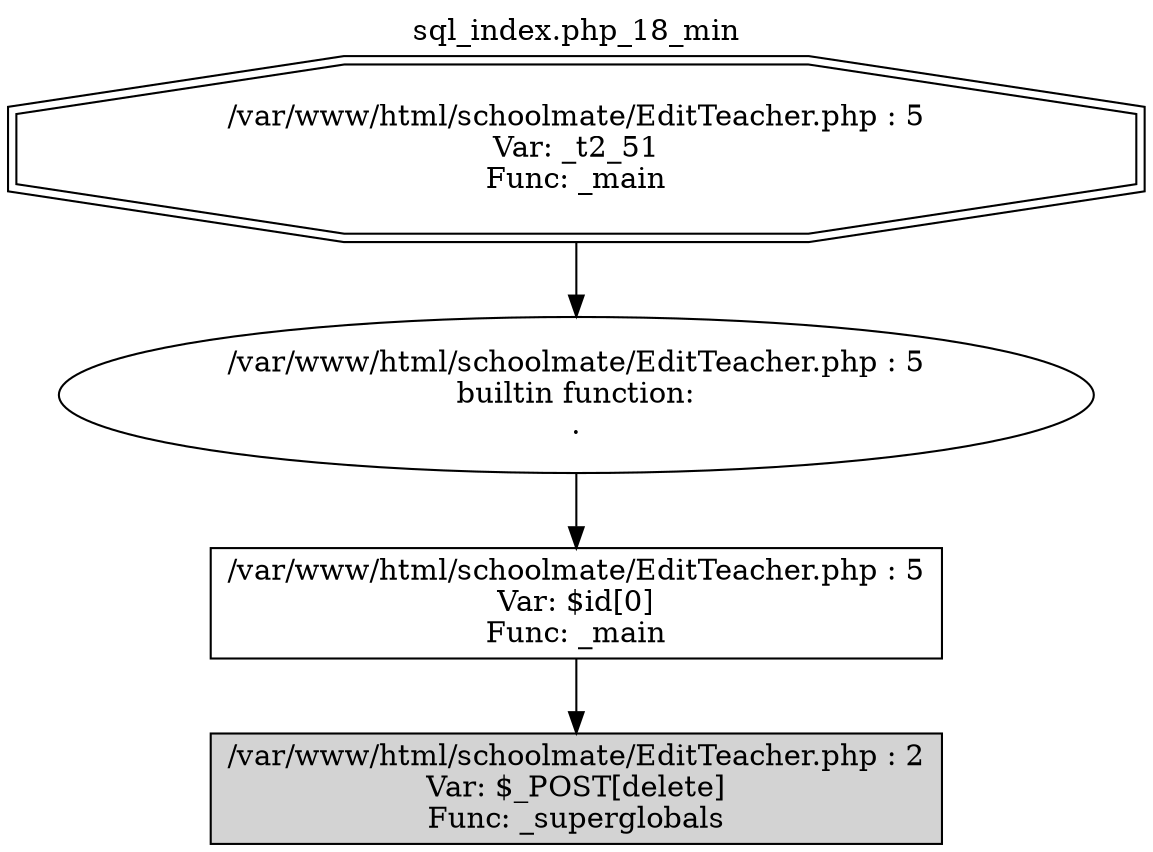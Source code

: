 digraph cfg {
  label="sql_index.php_18_min";
  labelloc=t;
  n1 [shape=doubleoctagon, label="/var/www/html/schoolmate/EditTeacher.php : 5\nVar: _t2_51\nFunc: _main\n"];
  n2 [shape=ellipse, label="/var/www/html/schoolmate/EditTeacher.php : 5\nbuiltin function:\n.\n"];
  n3 [shape=box, label="/var/www/html/schoolmate/EditTeacher.php : 5\nVar: $id[0]\nFunc: _main\n"];
  n4 [shape=box, label="/var/www/html/schoolmate/EditTeacher.php : 2\nVar: $_POST[delete]\nFunc: _superglobals\n",style=filled];
  n1 -> n2;
  n2 -> n3;
  n3 -> n4;
}
